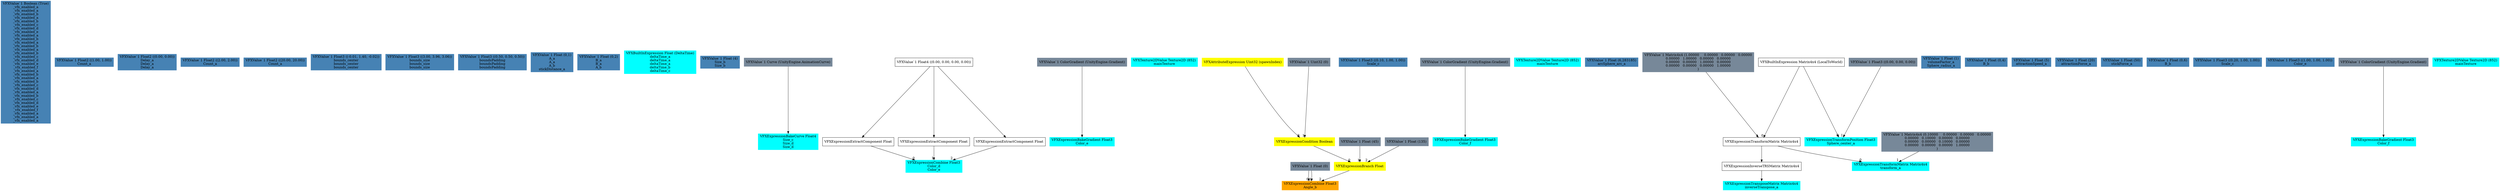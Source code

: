 digraph G {
node0 [shape="box" color="steelblue" style="filled" label="VFXValue`1 Boolean (True)
_vfx_enabled_a
_vfx_enabled_a
_vfx_enabled_b
_vfx_enabled_a
_vfx_enabled_b
_vfx_enabled_c
_vfx_enabled_d
_vfx_enabled_e
_vfx_enabled_a
_vfx_enabled_b
_vfx_enabled_a
_vfx_enabled_b
_vfx_enabled_a
_vfx_enabled_b
_vfx_enabled_c
_vfx_enabled_d
_vfx_enabled_e
_vfx_enabled_f
_vfx_enabled_a
_vfx_enabled_b
_vfx_enabled_a
_vfx_enabled_b
_vfx_enabled_c
_vfx_enabled_d
_vfx_enabled_a
_vfx_enabled_b
_vfx_enabled_c
_vfx_enabled_d
_vfx_enabled_e
_vfx_enabled_f
_vfx_enabled_a
_vfx_enabled_a
_vfx_enabled_a"]
node1 [shape="box" color="steelblue" style="filled" label="VFXValue`1 Float2 ((1.00, 1.00))
Count_a"]
node2 [shape="box" color="steelblue" style="filled" label="VFXValue`1 Float2 ((0.00, 0.00))
Delay_a
Delay_a
Delay_a"]
node3 [shape="box" color="steelblue" style="filled" label="VFXValue`1 Float2 ((2.00, 2.00))
Count_a"]
node4 [shape="box" color="steelblue" style="filled" label="VFXValue`1 Float2 ((20.00, 20.00))
Count_a"]
node5 [shape="box" color="steelblue" style="filled" label="VFXValue`1 Float3 ((-0.01, 1.40, -0.02))
bounds_center
bounds_center
bounds_center"]
node6 [shape="box" color="steelblue" style="filled" label="VFXValue`1 Float3 ((3.00, 3.96, 3.06))
bounds_size
bounds_size
bounds_size"]
node7 [shape="box" color="steelblue" style="filled" label="VFXValue`1 Float3 ((0.50, 0.50, 0.50))
boundsPadding
boundsPadding
boundsPadding"]
node8 [shape="box" color="steelblue" style="filled" label="VFXValue`1 Float (0,1)
A_a
A_a
A_b
stickDistance_a"]
node9 [shape="box" color="steelblue" style="filled" label="VFXValue`1 Float (0,2)
B_a
B_a
A_b"]
node10 [shape="box" color="cyan" style="filled" label="VFXBuiltInExpression Float (DeltaTime)
deltaTime_a
deltaTime_a
deltaTime_a
deltaTime_b
deltaTime_c"]
node11 [shape="box" color="steelblue" style="filled" label="VFXValue`1 Float (4)
Size_b
Size_b"]
node12 [shape="box" color="cyan" style="filled" label="VFXExpressionBakeCurve Float4
Size_c
Size_d
Size_d"]
node13 [shape="box" color="lightslategray" style="filled" label="VFXValue`1 Curve (UnityEngine.AnimationCurve)"]
node14 [shape="box" color="cyan" style="filled" label="VFXExpressionCombine Float3
Color_d
Color_e"]
node15 [shape="box" label="VFXExpressionExtractComponent Float"]
node16 [shape="box" label="VFXValue`1 Float4 ((0.00, 0.00, 0.00, 0.00))"]
node17 [shape="box" label="VFXExpressionExtractComponent Float"]
node18 [shape="box" label="VFXExpressionExtractComponent Float"]
node19 [shape="box" color="cyan" style="filled" label="VFXExpressionBakeGradient Float3
Color_e"]
node20 [shape="box" color="lightslategray" style="filled" label="VFXValue`1 ColorGradient (UnityEngine.Gradient)"]
node21 [shape="box" color="cyan" style="filled" label="VFXTexture2DValue Texture2D (852)
mainTexture"]
node22 [shape="box" color="orange" style="filled" label="VFXExpressionCombine Float3
Angle_b"]
node23 [shape="box" color="lightslategray" style="filled" label="VFXValue`1 Float (0)"]
node24 [shape="box" color="yellow" style="filled" label="VFXExpressionBranch Float"]
node25 [shape="box" color="yellow" style="filled" label="VFXExpressionCondition Boolean"]
node26 [shape="box" color="yellow" style="filled" label="VFXAttributeExpression Uint32 (spawnIndex)"]
node27 [shape="box" color="lightslategray" style="filled" label="VFXValue`1 Uint32 (0)"]
node28 [shape="box" color="lightslategray" style="filled" label="VFXValue`1 Float (45)"]
node29 [shape="box" color="lightslategray" style="filled" label="VFXValue`1 Float (135)"]
node30 [shape="box" color="steelblue" style="filled" label="VFXValue`1 Float3 ((0.10, 1.00, 1.00))
Scale_c"]
node31 [shape="box" color="cyan" style="filled" label="VFXExpressionBakeGradient Float3
Color_f"]
node32 [shape="box" color="lightslategray" style="filled" label="VFXValue`1 ColorGradient (UnityEngine.Gradient)"]
node33 [shape="box" color="cyan" style="filled" label="VFXTexture2DValue Texture2D (852)
mainTexture"]
node34 [shape="box" color="steelblue" style="filled" label="VFXValue`1 Float (6,283185)
arcSphere_arc_a"]
node35 [shape="box" color="cyan" style="filled" label="VFXExpressionTransformMatrix Matrix4x4
transform_a"]
node36 [shape="box" label="VFXExpressionTransformMatrix Matrix4x4"]
node37 [shape="box" label="VFXBuiltInExpression Matrix4x4 (LocalToWorld)"]
node38 [shape="box" color="lightslategray" style="filled" label="VFXValue`1 Matrix4x4 (1.00000	0.00000	0.00000	0.00000
0.00000	1.00000	0.00000	0.00000
0.00000	0.00000	1.00000	0.00000
0.00000	0.00000	0.00000	1.00000
)"]
node39 [shape="box" color="lightslategray" style="filled" label="VFXValue`1 Matrix4x4 (0.10000	0.00000	0.00000	0.00000
0.00000	0.10000	0.00000	0.00000
0.00000	0.00000	0.10000	0.00000
0.00000	0.00000	0.00000	1.00000
)"]
node40 [shape="box" color="cyan" style="filled" label="VFXExpressionTransposeMatrix Matrix4x4
inverseTranspose_a"]
node41 [shape="box" label="VFXExpressionInverseTRSMatrix Matrix4x4"]
node42 [shape="box" color="steelblue" style="filled" label="VFXValue`1 Float (1)
volumeFactor_a
Sphere_radius_a"]
node43 [shape="box" color="steelblue" style="filled" label="VFXValue`1 Float (0,4)
B_b"]
node44 [shape="box" color="cyan" style="filled" label="VFXExpressionTransformPosition Float3
Sphere_center_a"]
node45 [shape="box" color="lightslategray" style="filled" label="VFXValue`1 Float3 ((0.00, 0.00, 0.00))"]
node46 [shape="box" color="steelblue" style="filled" label="VFXValue`1 Float (5)
attractionSpeed_a"]
node47 [shape="box" color="steelblue" style="filled" label="VFXValue`1 Float (20)
attractionForce_a"]
node48 [shape="box" color="steelblue" style="filled" label="VFXValue`1 Float (50)
stickForce_a"]
node49 [shape="box" color="steelblue" style="filled" label="VFXValue`1 Float (0,6)
B_b"]
node50 [shape="box" color="steelblue" style="filled" label="VFXValue`1 Float3 ((0.20, 1.00, 1.00))
Scale_c"]
node51 [shape="box" color="steelblue" style="filled" label="VFXValue`1 Float3 ((1.00, 1.00, 1.00))
Color_e"]
node52 [shape="box" color="cyan" style="filled" label="VFXExpressionBakeGradient Float3
Color_f"]
node53 [shape="box" color="lightslategray" style="filled" label="VFXValue`1 ColorGradient (UnityEngine.Gradient)"]
node54 [shape="box" color="cyan" style="filled" label="VFXTexture2DValue Texture2D (852)
mainTexture"]
node13 -> node12 
node15 -> node14 [headlabel="0"]
node17 -> node14 [headlabel="1"]
node18 -> node14 [headlabel="2"]
node16 -> node15 
node16 -> node17 
node16 -> node18 
node20 -> node19 
node23 -> node22 [headlabel="0"]
node23 -> node22 [headlabel="1"]
node24 -> node22 [headlabel="2"]
node25 -> node24 [headlabel="0"]
node28 -> node24 [headlabel="1"]
node29 -> node24 [headlabel="2"]
node26 -> node25 [headlabel="0"]
node27 -> node25 [headlabel="1"]
node32 -> node31 
node36 -> node35 [headlabel="0"]
node39 -> node35 [headlabel="1"]
node37 -> node36 [headlabel="0"]
node38 -> node36 [headlabel="1"]
node41 -> node40 
node36 -> node41 
node37 -> node44 [headlabel="0"]
node45 -> node44 [headlabel="1"]
node53 -> node52 
}
